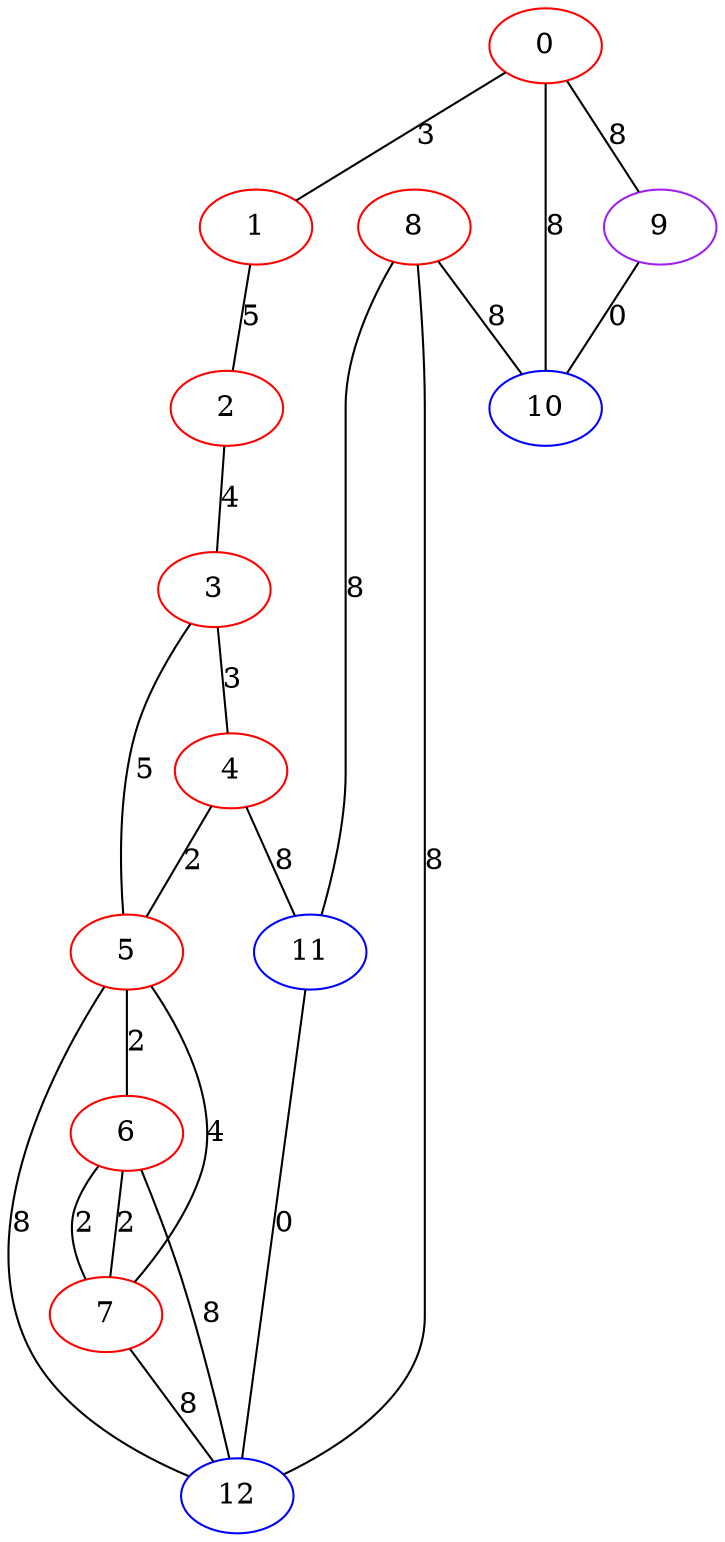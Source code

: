 graph "" {
0 [color=red, weight=1];
1 [color=red, weight=1];
2 [color=red, weight=1];
3 [color=red, weight=1];
4 [color=red, weight=1];
5 [color=red, weight=1];
6 [color=red, weight=1];
7 [color=red, weight=1];
8 [color=red, weight=1];
9 [color=purple, weight=4];
10 [color=blue, weight=3];
11 [color=blue, weight=3];
12 [color=blue, weight=3];
0 -- 1  [key=0, label=3];
0 -- 10  [key=0, label=8];
0 -- 9  [key=0, label=8];
1 -- 2  [key=0, label=5];
2 -- 3  [key=0, label=4];
3 -- 4  [key=0, label=3];
3 -- 5  [key=0, label=5];
4 -- 11  [key=0, label=8];
4 -- 5  [key=0, label=2];
5 -- 12  [key=0, label=8];
5 -- 6  [key=0, label=2];
5 -- 7  [key=0, label=4];
6 -- 12  [key=0, label=8];
6 -- 7  [key=0, label=2];
6 -- 7  [key=1, label=2];
7 -- 12  [key=0, label=8];
8 -- 10  [key=0, label=8];
8 -- 11  [key=0, label=8];
8 -- 12  [key=0, label=8];
9 -- 10  [key=0, label=0];
11 -- 12  [key=0, label=0];
}
